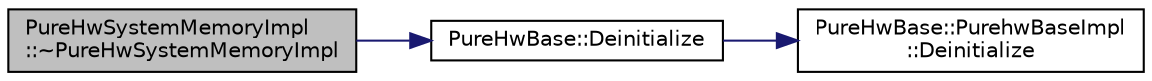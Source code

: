 digraph "PureHwSystemMemoryImpl::~PureHwSystemMemoryImpl"
{
 // LATEX_PDF_SIZE
  edge [fontname="Helvetica",fontsize="10",labelfontname="Helvetica",labelfontsize="10"];
  node [fontname="Helvetica",fontsize="10",shape=record];
  rankdir="LR";
  Node1 [label="PureHwSystemMemoryImpl\l::~PureHwSystemMemoryImpl",height=0.2,width=0.4,color="black", fillcolor="grey75", style="filled", fontcolor="black",tooltip=" "];
  Node1 -> Node2 [color="midnightblue",fontsize="10",style="solid",fontname="Helvetica"];
  Node2 [label="PureHwBase::Deinitialize",height=0.2,width=0.4,color="black", fillcolor="white", style="filled",URL="$class_pure_hw_base.html#a53dec608f1ff4d6dc62bc536036c20af",tooltip="Deinitializes the instance."];
  Node2 -> Node3 [color="midnightblue",fontsize="10",style="solid",fontname="Helvetica"];
  Node3 [label="PureHwBase::PurehwBaseImpl\l::Deinitialize",height=0.2,width=0.4,color="black", fillcolor="white", style="filled",URL="$class_pure_hw_base_1_1_purehw_base_impl.html#aafd9924aaa5d0fc5c6d78356981c4c8c",tooltip="Deinitializes the instance."];
}
